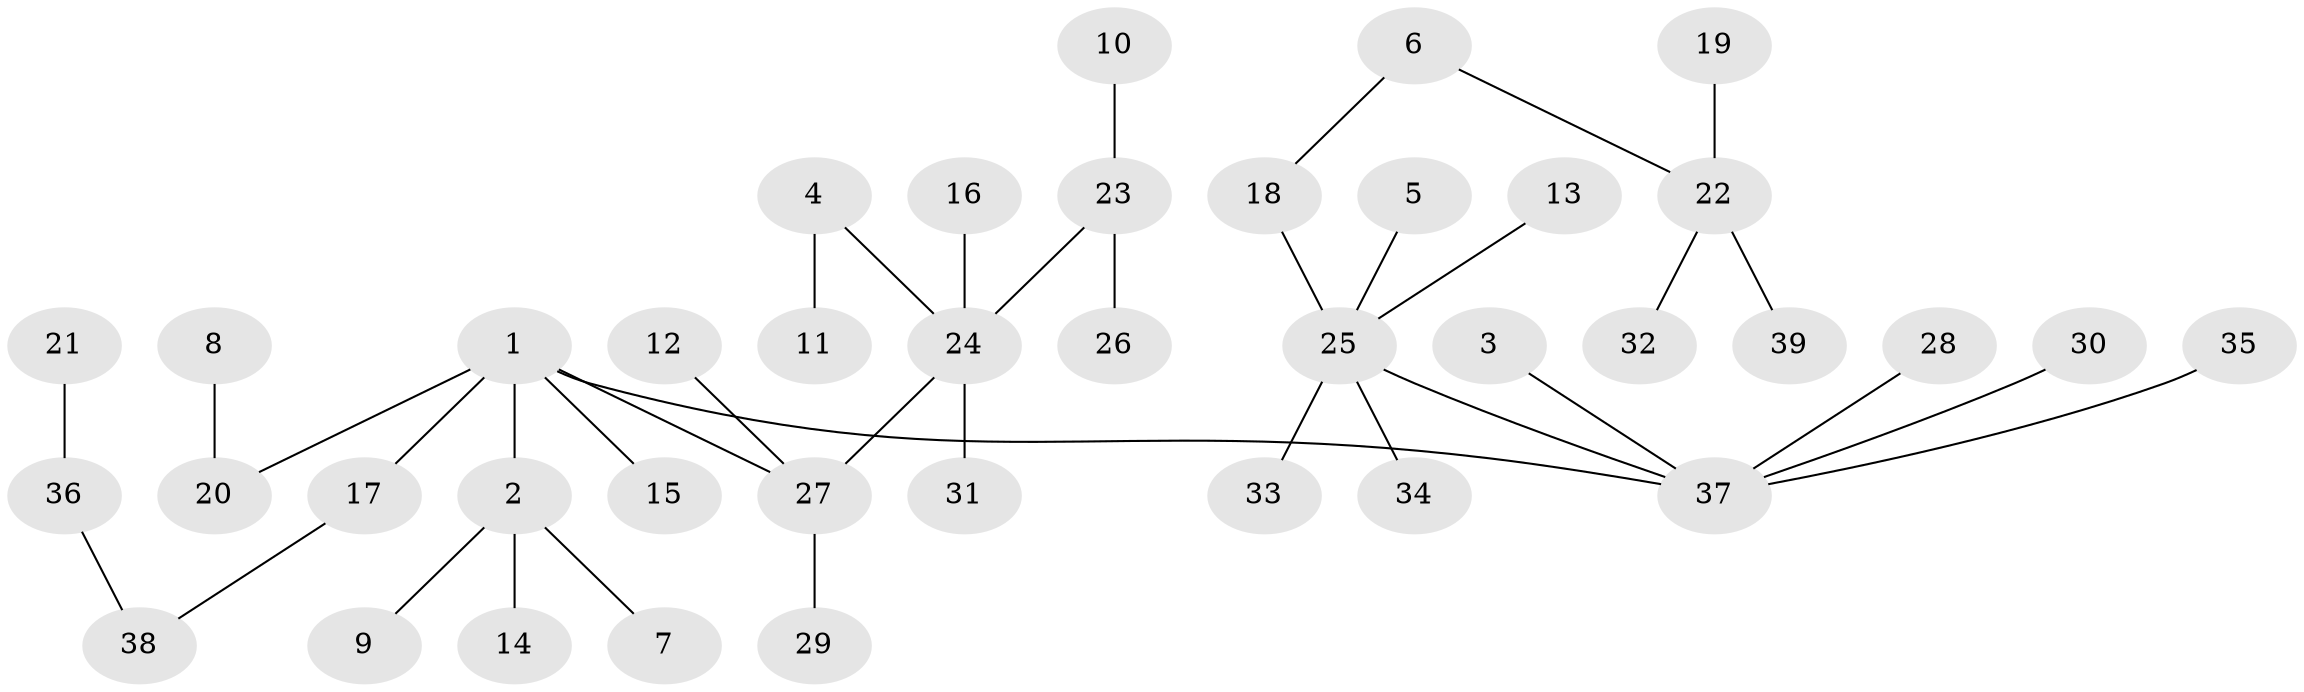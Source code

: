 // original degree distribution, {7: 0.012987012987012988, 3: 0.14285714285714285, 5: 0.025974025974025976, 4: 0.07792207792207792, 2: 0.2727272727272727, 1: 0.4675324675324675}
// Generated by graph-tools (version 1.1) at 2025/50/03/09/25 03:50:15]
// undirected, 39 vertices, 38 edges
graph export_dot {
graph [start="1"]
  node [color=gray90,style=filled];
  1;
  2;
  3;
  4;
  5;
  6;
  7;
  8;
  9;
  10;
  11;
  12;
  13;
  14;
  15;
  16;
  17;
  18;
  19;
  20;
  21;
  22;
  23;
  24;
  25;
  26;
  27;
  28;
  29;
  30;
  31;
  32;
  33;
  34;
  35;
  36;
  37;
  38;
  39;
  1 -- 2 [weight=1.0];
  1 -- 15 [weight=1.0];
  1 -- 17 [weight=1.0];
  1 -- 20 [weight=1.0];
  1 -- 27 [weight=1.0];
  1 -- 37 [weight=1.0];
  2 -- 7 [weight=1.0];
  2 -- 9 [weight=1.0];
  2 -- 14 [weight=1.0];
  3 -- 37 [weight=1.0];
  4 -- 11 [weight=1.0];
  4 -- 24 [weight=1.0];
  5 -- 25 [weight=1.0];
  6 -- 18 [weight=1.0];
  6 -- 22 [weight=1.0];
  8 -- 20 [weight=1.0];
  10 -- 23 [weight=1.0];
  12 -- 27 [weight=1.0];
  13 -- 25 [weight=1.0];
  16 -- 24 [weight=1.0];
  17 -- 38 [weight=1.0];
  18 -- 25 [weight=1.0];
  19 -- 22 [weight=1.0];
  21 -- 36 [weight=1.0];
  22 -- 32 [weight=1.0];
  22 -- 39 [weight=1.0];
  23 -- 24 [weight=1.0];
  23 -- 26 [weight=1.0];
  24 -- 27 [weight=1.0];
  24 -- 31 [weight=1.0];
  25 -- 33 [weight=1.0];
  25 -- 34 [weight=1.0];
  25 -- 37 [weight=1.0];
  27 -- 29 [weight=1.0];
  28 -- 37 [weight=1.0];
  30 -- 37 [weight=1.0];
  35 -- 37 [weight=1.0];
  36 -- 38 [weight=1.0];
}
